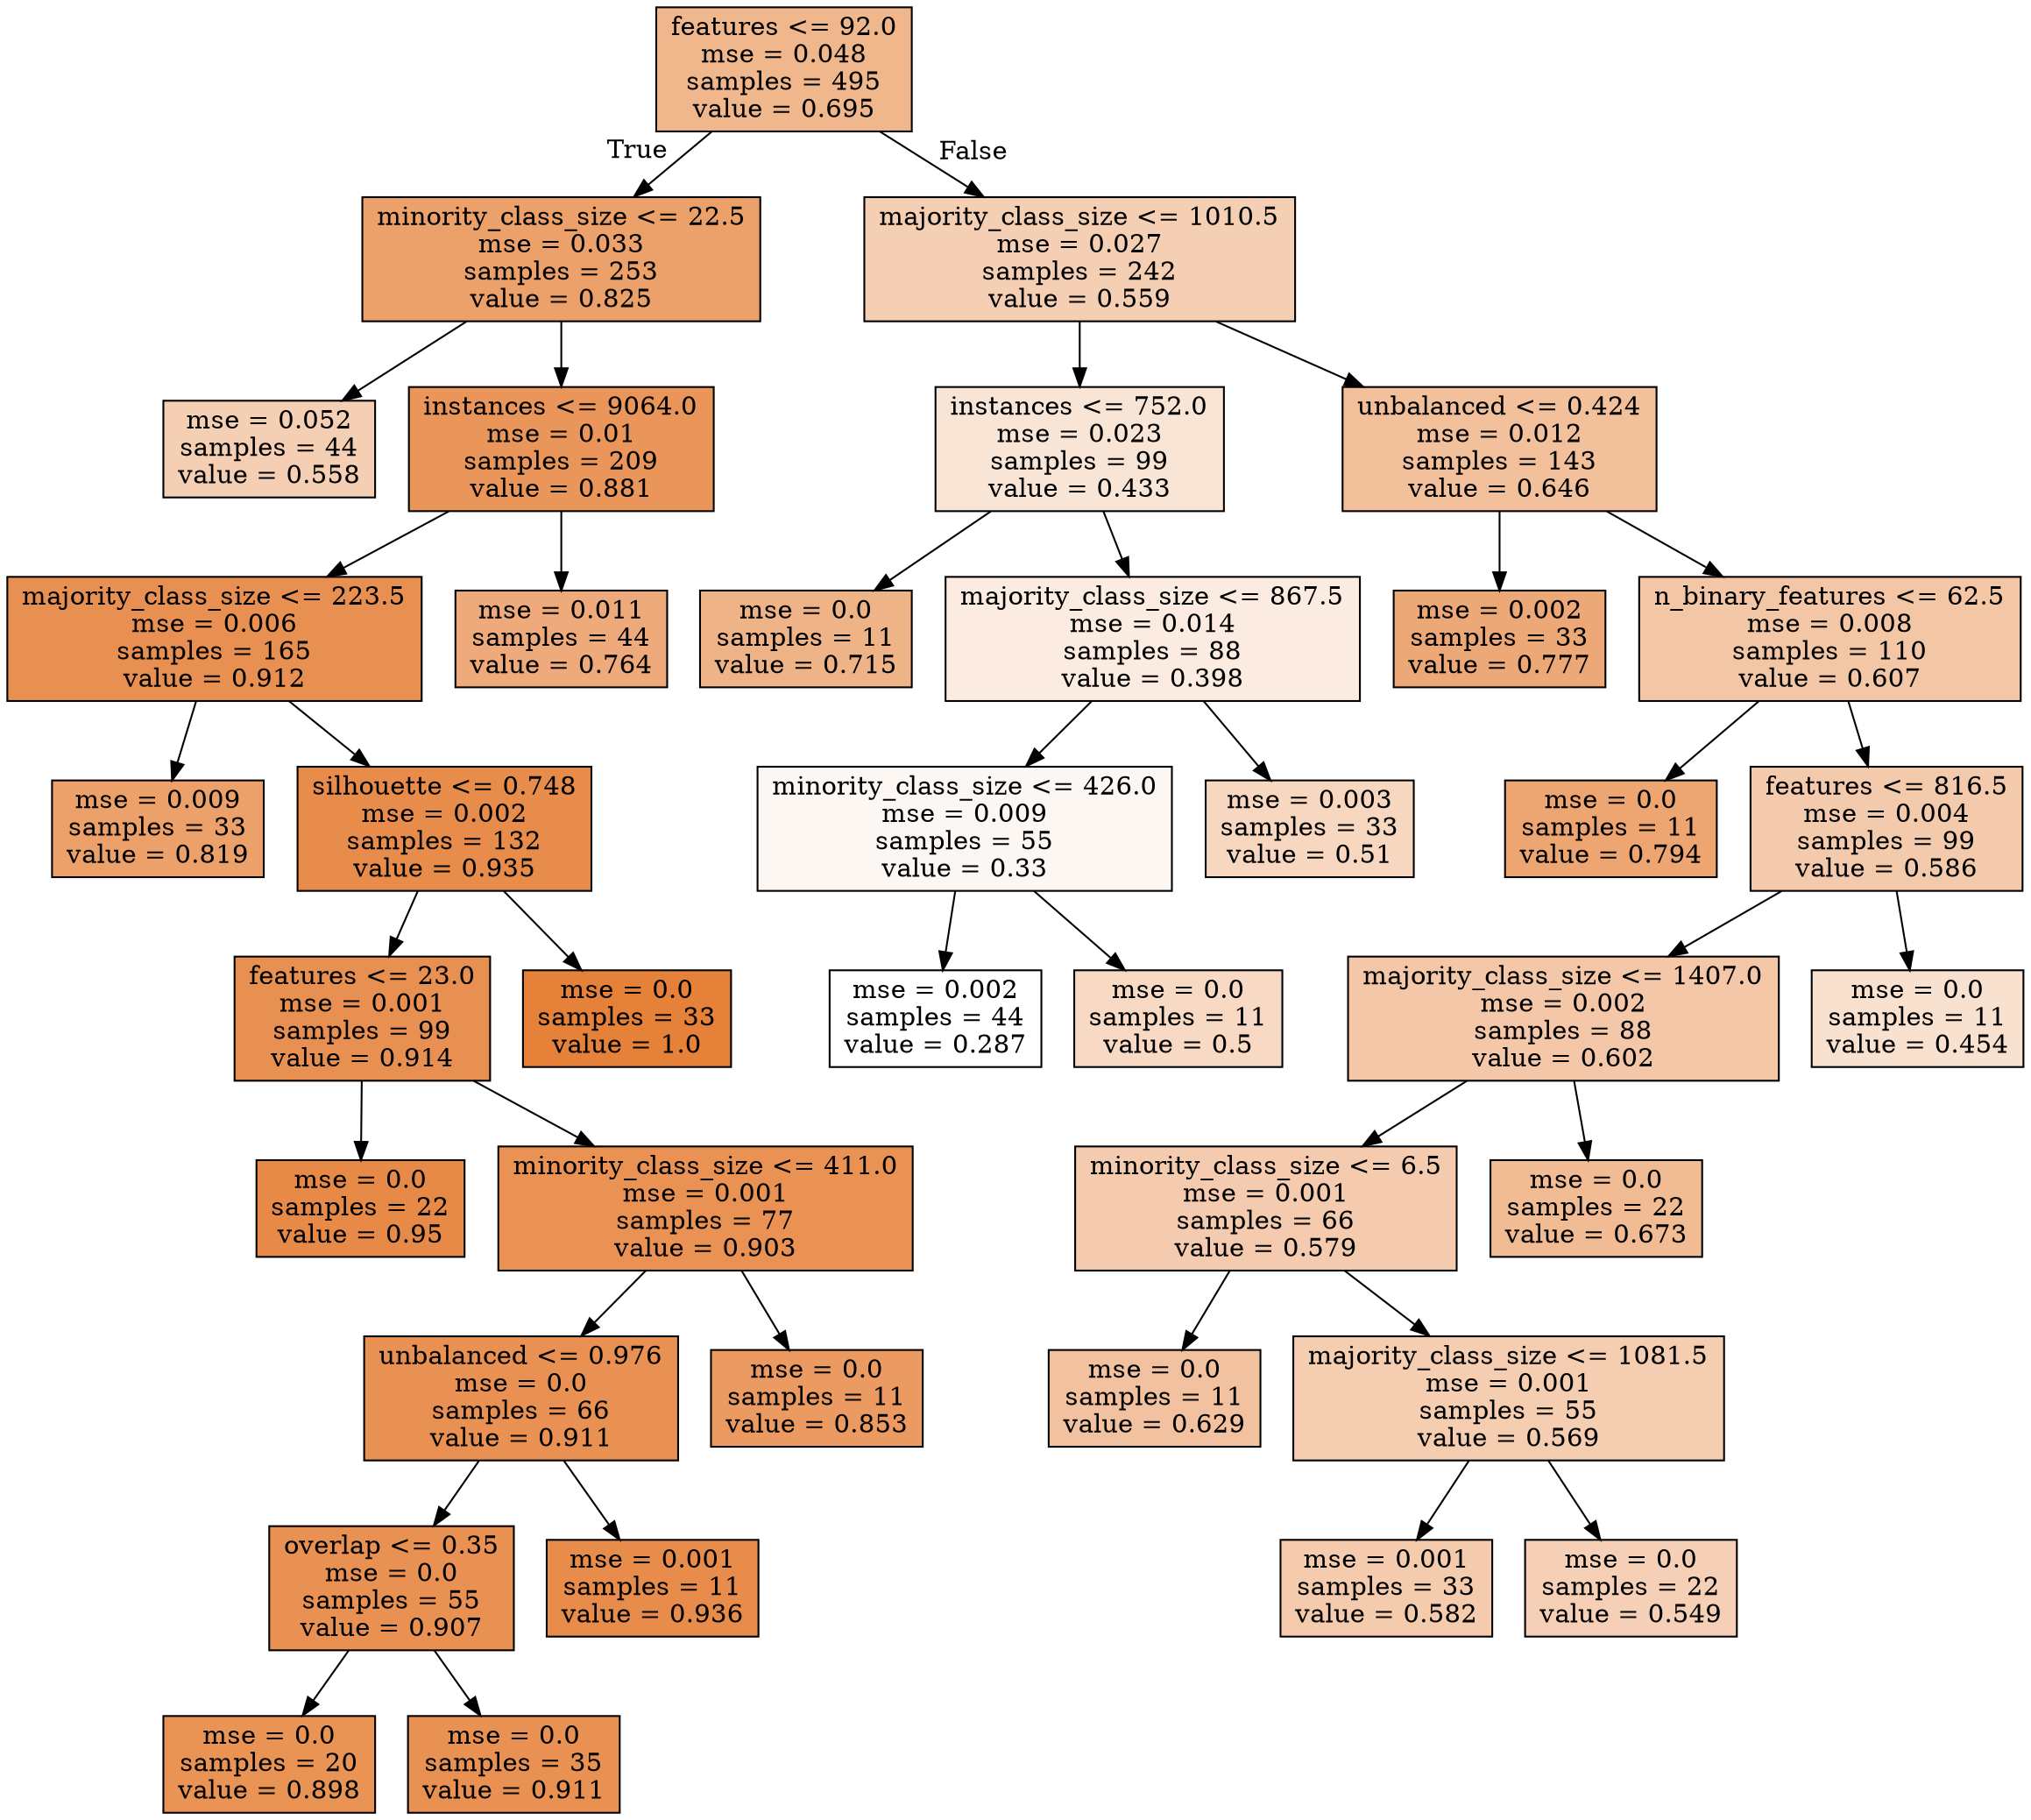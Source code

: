 digraph Tree {
node [shape=box, style="filled", color="black"] ;
0 [label="features <= 92.0\nmse = 0.048\nsamples = 495\nvalue = 0.695", fillcolor="#e5813992"] ;
1 [label="minority_class_size <= 22.5\nmse = 0.033\nsamples = 253\nvalue = 0.825", fillcolor="#e58139c0"] ;
0 -> 1 [labeldistance=2.5, labelangle=45, headlabel="True"] ;
2 [label="mse = 0.052\nsamples = 44\nvalue = 0.558", fillcolor="#e5813961"] ;
1 -> 2 ;
3 [label="instances <= 9064.0\nmse = 0.01\nsamples = 209\nvalue = 0.881", fillcolor="#e58139d4"] ;
1 -> 3 ;
4 [label="majority_class_size <= 223.5\nmse = 0.006\nsamples = 165\nvalue = 0.912", fillcolor="#e58139e0"] ;
3 -> 4 ;
5 [label="mse = 0.009\nsamples = 33\nvalue = 0.819", fillcolor="#e58139be"] ;
4 -> 5 ;
6 [label="silhouette <= 0.748\nmse = 0.002\nsamples = 132\nvalue = 0.935", fillcolor="#e58139e8"] ;
4 -> 6 ;
7 [label="features <= 23.0\nmse = 0.001\nsamples = 99\nvalue = 0.914", fillcolor="#e58139e0"] ;
6 -> 7 ;
8 [label="mse = 0.0\nsamples = 22\nvalue = 0.95", fillcolor="#e58139ed"] ;
7 -> 8 ;
9 [label="minority_class_size <= 411.0\nmse = 0.001\nsamples = 77\nvalue = 0.903", fillcolor="#e58139dc"] ;
7 -> 9 ;
10 [label="unbalanced <= 0.976\nmse = 0.0\nsamples = 66\nvalue = 0.911", fillcolor="#e58139df"] ;
9 -> 10 ;
11 [label="overlap <= 0.35\nmse = 0.0\nsamples = 55\nvalue = 0.907", fillcolor="#e58139de"] ;
10 -> 11 ;
12 [label="mse = 0.0\nsamples = 20\nvalue = 0.898", fillcolor="#e58139db"] ;
11 -> 12 ;
13 [label="mse = 0.0\nsamples = 35\nvalue = 0.911", fillcolor="#e58139df"] ;
11 -> 13 ;
14 [label="mse = 0.001\nsamples = 11\nvalue = 0.936", fillcolor="#e58139e8"] ;
10 -> 14 ;
15 [label="mse = 0.0\nsamples = 11\nvalue = 0.853", fillcolor="#e58139ca"] ;
9 -> 15 ;
16 [label="mse = 0.0\nsamples = 33\nvalue = 1.0", fillcolor="#e58139ff"] ;
6 -> 16 ;
17 [label="mse = 0.011\nsamples = 44\nvalue = 0.764", fillcolor="#e58139ab"] ;
3 -> 17 ;
18 [label="majority_class_size <= 1010.5\nmse = 0.027\nsamples = 242\nvalue = 0.559", fillcolor="#e5813961"] ;
0 -> 18 [labeldistance=2.5, labelangle=-45, headlabel="False"] ;
19 [label="instances <= 752.0\nmse = 0.023\nsamples = 99\nvalue = 0.433", fillcolor="#e5813934"] ;
18 -> 19 ;
20 [label="mse = 0.0\nsamples = 11\nvalue = 0.715", fillcolor="#e5813999"] ;
19 -> 20 ;
21 [label="majority_class_size <= 867.5\nmse = 0.014\nsamples = 88\nvalue = 0.398", fillcolor="#e5813927"] ;
19 -> 21 ;
22 [label="minority_class_size <= 426.0\nmse = 0.009\nsamples = 55\nvalue = 0.33", fillcolor="#e581390f"] ;
21 -> 22 ;
23 [label="mse = 0.002\nsamples = 44\nvalue = 0.287", fillcolor="#e5813900"] ;
22 -> 23 ;
24 [label="mse = 0.0\nsamples = 11\nvalue = 0.5", fillcolor="#e581394c"] ;
22 -> 24 ;
25 [label="mse = 0.003\nsamples = 33\nvalue = 0.51", fillcolor="#e5813950"] ;
21 -> 25 ;
26 [label="unbalanced <= 0.424\nmse = 0.012\nsamples = 143\nvalue = 0.646", fillcolor="#e5813980"] ;
18 -> 26 ;
27 [label="mse = 0.002\nsamples = 33\nvalue = 0.777", fillcolor="#e58139af"] ;
26 -> 27 ;
28 [label="n_binary_features <= 62.5\nmse = 0.008\nsamples = 110\nvalue = 0.607", fillcolor="#e5813972"] ;
26 -> 28 ;
29 [label="mse = 0.0\nsamples = 11\nvalue = 0.794", fillcolor="#e58139b5"] ;
28 -> 29 ;
30 [label="features <= 816.5\nmse = 0.004\nsamples = 99\nvalue = 0.586", fillcolor="#e581396b"] ;
28 -> 30 ;
31 [label="majority_class_size <= 1407.0\nmse = 0.002\nsamples = 88\nvalue = 0.602", fillcolor="#e5813971"] ;
30 -> 31 ;
32 [label="minority_class_size <= 6.5\nmse = 0.001\nsamples = 66\nvalue = 0.579", fillcolor="#e5813968"] ;
31 -> 32 ;
33 [label="mse = 0.0\nsamples = 11\nvalue = 0.629", fillcolor="#e581397a"] ;
32 -> 33 ;
34 [label="majority_class_size <= 1081.5\nmse = 0.001\nsamples = 55\nvalue = 0.569", fillcolor="#e5813965"] ;
32 -> 34 ;
35 [label="mse = 0.001\nsamples = 33\nvalue = 0.582", fillcolor="#e5813969"] ;
34 -> 35 ;
36 [label="mse = 0.0\nsamples = 22\nvalue = 0.549", fillcolor="#e581395e"] ;
34 -> 36 ;
37 [label="mse = 0.0\nsamples = 22\nvalue = 0.673", fillcolor="#e581398a"] ;
31 -> 37 ;
38 [label="mse = 0.0\nsamples = 11\nvalue = 0.454", fillcolor="#e581393c"] ;
30 -> 38 ;
}